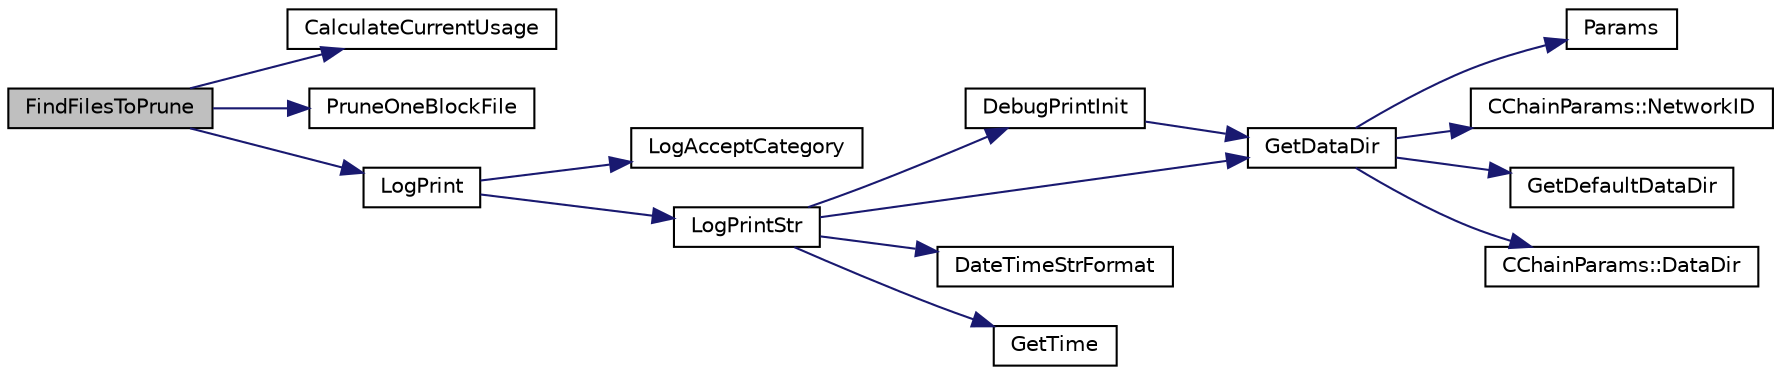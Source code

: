 digraph "FindFilesToPrune"
{
  edge [fontname="Helvetica",fontsize="10",labelfontname="Helvetica",labelfontsize="10"];
  node [fontname="Helvetica",fontsize="10",shape=record];
  rankdir="LR";
  Node2837 [label="FindFilesToPrune",height=0.2,width=0.4,color="black", fillcolor="grey75", style="filled", fontcolor="black"];
  Node2837 -> Node2838 [color="midnightblue",fontsize="10",style="solid",fontname="Helvetica"];
  Node2838 [label="CalculateCurrentUsage",height=0.2,width=0.4,color="black", fillcolor="white", style="filled",URL="$dd/d7d/validation_8cpp.html#a6db2e22b813cf3a59ae3672daac6b8d3",tooltip="BLOCK PRUNING CODE. "];
  Node2837 -> Node2839 [color="midnightblue",fontsize="10",style="solid",fontname="Helvetica"];
  Node2839 [label="PruneOneBlockFile",height=0.2,width=0.4,color="black", fillcolor="white", style="filled",URL="$dd/d7d/validation_8cpp.html#abea7dd6e39fc3fe079801b73182264b8",tooltip="Mark one block file as pruned. "];
  Node2837 -> Node2840 [color="midnightblue",fontsize="10",style="solid",fontname="Helvetica"];
  Node2840 [label="LogPrint",height=0.2,width=0.4,color="black", fillcolor="white", style="filled",URL="$d8/d3c/util_8h.html#aab1f837a2366f424bdc996fdf6352171"];
  Node2840 -> Node2841 [color="midnightblue",fontsize="10",style="solid",fontname="Helvetica"];
  Node2841 [label="LogAcceptCategory",height=0.2,width=0.4,color="black", fillcolor="white", style="filled",URL="$d8/d3c/util_8h.html#a343d2a13efe00125f78d25dafb0a8d98"];
  Node2840 -> Node2842 [color="midnightblue",fontsize="10",style="solid",fontname="Helvetica"];
  Node2842 [label="LogPrintStr",height=0.2,width=0.4,color="black", fillcolor="white", style="filled",URL="$d8/d3c/util_8h.html#afd4c3002b2797c0560adddb6af3ca1da"];
  Node2842 -> Node2843 [color="midnightblue",fontsize="10",style="solid",fontname="Helvetica"];
  Node2843 [label="DebugPrintInit",height=0.2,width=0.4,color="black", fillcolor="white", style="filled",URL="$df/d2d/util_8cpp.html#a751ff5f21d880737811136b5e0bcea12"];
  Node2843 -> Node2844 [color="midnightblue",fontsize="10",style="solid",fontname="Helvetica"];
  Node2844 [label="GetDataDir",height=0.2,width=0.4,color="black", fillcolor="white", style="filled",URL="$df/d2d/util_8cpp.html#ab83866a054745d4b30a3948a1b44beba"];
  Node2844 -> Node2845 [color="midnightblue",fontsize="10",style="solid",fontname="Helvetica"];
  Node2845 [label="Params",height=0.2,width=0.4,color="black", fillcolor="white", style="filled",URL="$df/dbf/chainparams_8cpp.html#ace5c5b706d71a324a417dd2db394fd4a",tooltip="Return the currently selected parameters. "];
  Node2844 -> Node2846 [color="midnightblue",fontsize="10",style="solid",fontname="Helvetica"];
  Node2846 [label="CChainParams::NetworkID",height=0.2,width=0.4,color="black", fillcolor="white", style="filled",URL="$d1/d4f/class_c_chain_params.html#a90dc493ec0c0325c98c3ac06eb99862b"];
  Node2844 -> Node2847 [color="midnightblue",fontsize="10",style="solid",fontname="Helvetica"];
  Node2847 [label="GetDefaultDataDir",height=0.2,width=0.4,color="black", fillcolor="white", style="filled",URL="$df/d2d/util_8cpp.html#ab272995de020a3bcbf743be630e485c6"];
  Node2844 -> Node2848 [color="midnightblue",fontsize="10",style="solid",fontname="Helvetica"];
  Node2848 [label="CChainParams::DataDir",height=0.2,width=0.4,color="black", fillcolor="white", style="filled",URL="$d1/d4f/class_c_chain_params.html#a959488b5d8e6fe62857940b831d73a78"];
  Node2842 -> Node2844 [color="midnightblue",fontsize="10",style="solid",fontname="Helvetica"];
  Node2842 -> Node2849 [color="midnightblue",fontsize="10",style="solid",fontname="Helvetica"];
  Node2849 [label="DateTimeStrFormat",height=0.2,width=0.4,color="black", fillcolor="white", style="filled",URL="$df/d2d/util_8cpp.html#a749bc6776c8ec72d7c5e4dea56aee415"];
  Node2842 -> Node2850 [color="midnightblue",fontsize="10",style="solid",fontname="Helvetica"];
  Node2850 [label="GetTime",height=0.2,width=0.4,color="black", fillcolor="white", style="filled",URL="$df/d2d/util_8cpp.html#a46fac5fba8ba905b5f9acb364f5d8c6f"];
}
